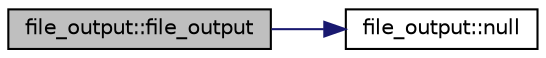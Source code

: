 digraph "file_output::file_output"
{
  edge [fontname="Helvetica",fontsize="10",labelfontname="Helvetica",labelfontsize="10"];
  node [fontname="Helvetica",fontsize="10",shape=record];
  rankdir="LR";
  Node0 [label="file_output::file_output",height=0.2,width=0.4,color="black", fillcolor="grey75", style="filled", fontcolor="black"];
  Node0 -> Node1 [color="midnightblue",fontsize="10",style="solid",fontname="Helvetica"];
  Node1 [label="file_output::null",height=0.2,width=0.4,color="black", fillcolor="white", style="filled",URL="$d8/dc7/classfile__output.html#a533ca0160e5dea028b4022c04ca150f9"];
}
